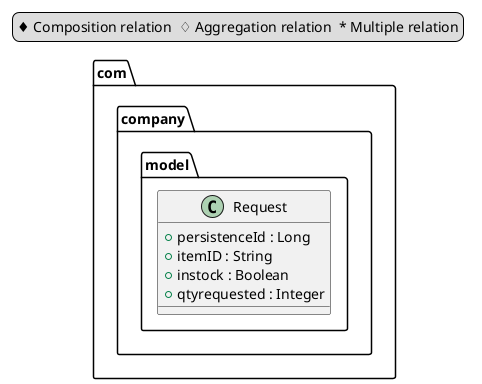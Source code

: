 @startuml

package com.company.model {

    class Request {
        +persistenceId : Long
        +itemID : String
        +instock : Boolean
        +qtyrequested : Integer
    }

}


legend top left
&#9830; Composition relation  &#9826; Aggregation relation  &#42; Multiple relation
endlegend

@enduml

